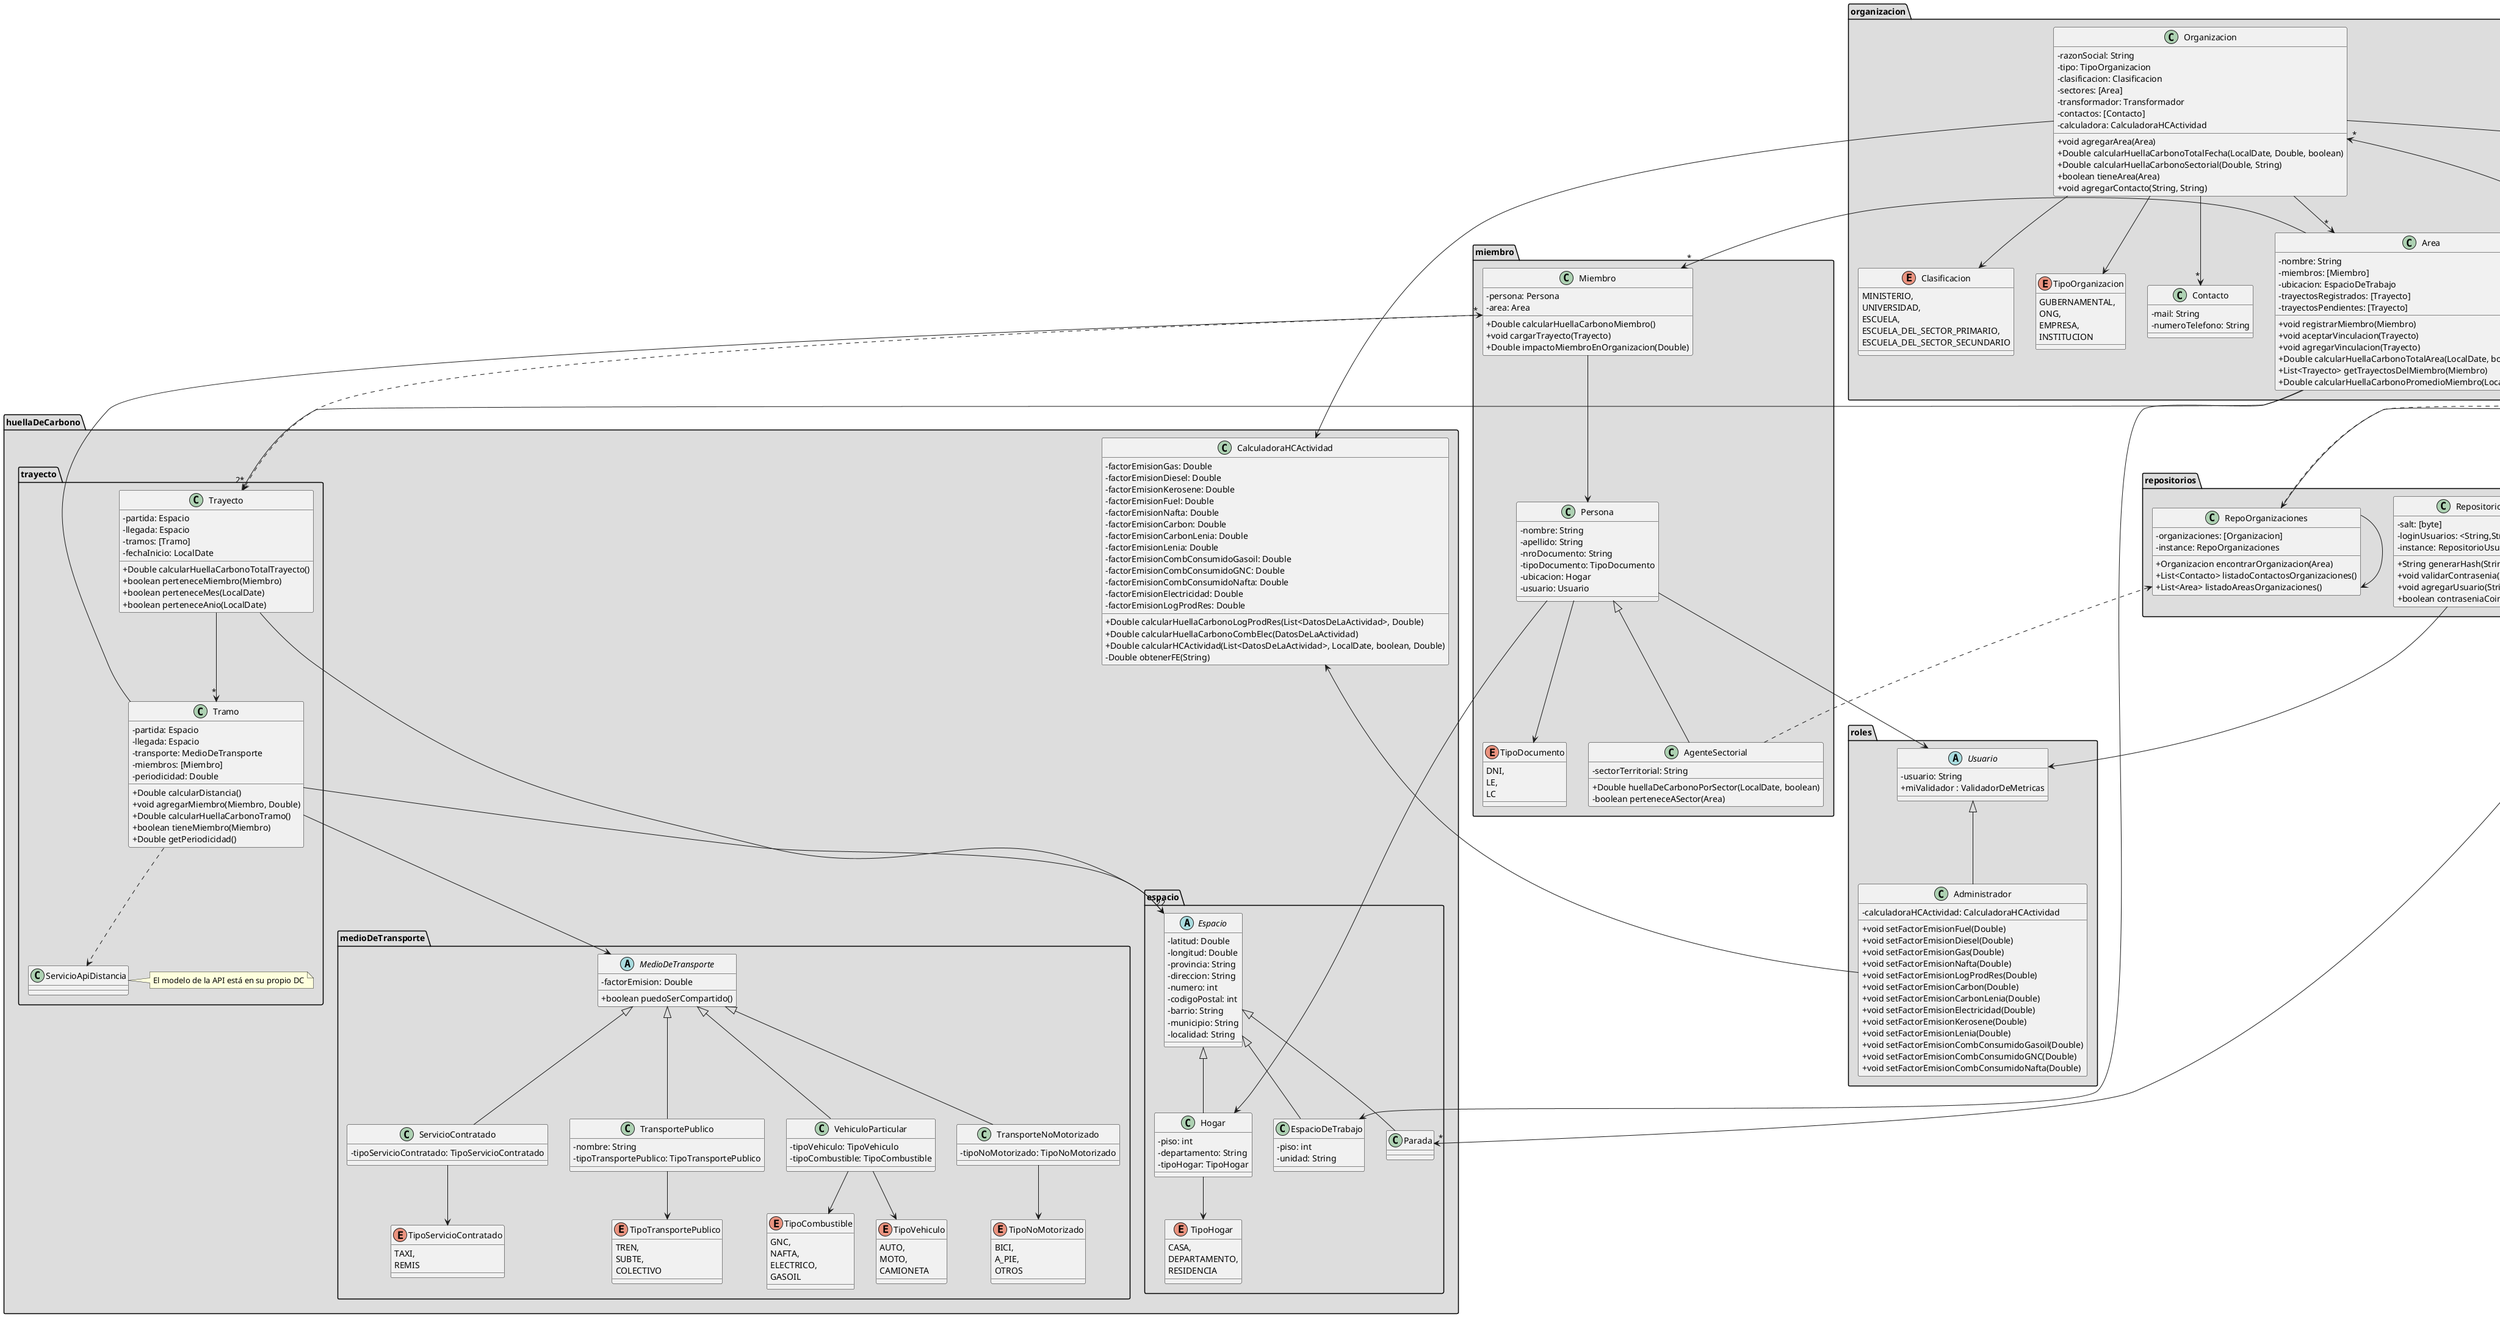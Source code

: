 @startuml
skinparam classAttributeIconSize 0

package "miembro" #DDDDDD {
    class Persona {
    -nombre: String
    -apellido: String
    -nroDocumento: String
    -tipoDocumento: TipoDocumento
    -ubicacion: Hogar
    -usuario: Usuario
    }

    class Miembro {
    -persona: Persona
    -area: Area

    +Double calcularHuellaCarbonoMiembro()
    +void cargarTrayecto(Trayecto)
    +Double impactoMiembroEnOrganizacion(Double)
    }

    class AgenteSectorial extends Persona {
    -sectorTerritorial: String

    +Double huellaDeCarbonoPorSector(LocalDate, boolean)
    -boolean perteneceASector(Area)
    }

    enum TipoDocumento {
    DNI,
    LE,
    LC
    }
}

package "organizacion" #DDDDDD {

    class Contacto {
    -mail: String
    -numeroTelefono: String
    }

    class Organizacion {
    -razonSocial: String
    -tipo: TipoOrganizacion
    -clasificacion: Clasificacion
    -sectores: [Area]
    -transformador: Transformador
    -contactos: [Contacto]
    -calculadora: CalculadoraHCActividad

    +void agregarArea(Area)
    +Double calcularHuellaCarbonoTotalFecha(LocalDate, Double, boolean)
    +Double calcularHuellaCarbonoSectorial(Double, String)
    +boolean tieneArea(Area)
    +void agregarContacto(String, String)
    }

    class Area {
    -nombre: String
    -miembros: [Miembro]
    -ubicacion: EspacioDeTrabajo
    -trayectosRegistrados: [Trayecto]
    -trayectosPendientes: [Trayecto]

    +void registrarMiembro(Miembro)
    +void aceptarVinculacion(Trayecto)
    +void agregarVinculacion(Trayecto)
    +Double calcularHuellaCarbonoTotalArea(LocalDate, boolean)
    +List<Trayecto> getTrayectosDelMiembro(Miembro)
    +Double calcularHuellaCarbonoPromedioMiembro(LocalDate, boolean)
    }

    enum Clasificacion {
    MINISTERIO,
    UNIVERSIDAD,
    ESCUELA,
    ESCUELA_DEL_SECTOR_PRIMARIO,
    ESCUELA_DEL_SECTOR_SECUNDARIO
    }

    enum TipoOrganizacion {
    GUBERNAMENTAL,
    ONG,
    EMPRESA,
    INSTITUCION
    }
}

package "notificadores" #DDDDDD {

    class Notificador {
    -mailGeneral: String
    -numeroGeneral: String
    -password: String
    -emailSender: EmailSender
    -whatsappSender: WhatsappSender

    +void execute(JobExecutionContext)
    +void enviarNotificacionesPorTodosLosMedios(String, String)
    }

    class EmailSender {
    -prop: Properties
    -session: Session
    -username: String
    -password: String

    +void send(String, String, String, String)
    }

    class WhatsappSender {

    +void send(String, String, String, String)
    }
}

package "repositorios" #DDDDDD {

    class RepoOrganizaciones {
    -organizaciones: [Organizacion]
    -instance: RepoOrganizaciones

    +Organizacion encontrarOrganizacion(Area)
    +List<Contacto> listadoContactosOrganizaciones()
    +List<Area> listadoAreasOrganizaciones()

    }

    class RepoTransportePublico {
    -lineas: <String, [Parada]>
    -instance: RepoTransportePublico

    }

    class RepositorioUsuarios {
    -salt: [byte]
    -loginUsuarios: <String,String>
    -instance: RepositorioUsuarios

    +String generarHash(String, byte[])
    +void validarContrasenia(String)
    +void agregarUsuario(String,String)
    +boolean contraseniaCoincide(String, String)
    }
}

package "huellaDeCarbono" #DDDDDD {

    class CalculadoraHCActividad {
    -factorEmisionGas: Double
    -factorEmisionDiesel: Double
    -factorEmisionKerosene: Double
    -factorEmisionFuel: Double
    -factorEmisionNafta: Double
    -factorEmisionCarbon: Double
    -factorEmisionCarbonLenia: Double
    -factorEmisionLenia: Double
    -factorEmisionCombConsumidoGasoil: Double
    -factorEmisionCombConsumidoGNC: Double
    -factorEmisionCombConsumidoNafta: Double
    -factorEmisionElectricidad: Double
    -factorEmisionLogProdRes: Double

    +Double calcularHuellaCarbonoLogProdRes(List<DatosDeLaActividad>, Double)
    +Double calcularHuellaCarbonoCombElec(DatosDeLaActividad)
    +Double calcularHCActividad(List<DatosDeLaActividad>, LocalDate, boolean, Double)
    -Double obtenerFE(String)
    }

    package "espacio" {
        abstract class Espacio {
        -latitud: Double
        -longitud: Double
        -provincia: String
        -direccion: String
        -numero: int
        -codigoPostal: int
        -barrio: String
        -municipio: String
        -localidad: String
        }

        class Hogar extends Espacio {
        -piso: int
        -departamento: String
        -tipoHogar: TipoHogar
        }

        class Parada extends Espacio {

        }

        class EspacioDeTrabajo extends Espacio {
        -piso: int
        -unidad: String
        }

        enum TipoHogar {
        CASA,
        DEPARTAMENTO,
        RESIDENCIA
        }
    }

    package "medioDeTransporte" {

        abstract class MedioDeTransporte {
        -factorEmision: Double

        +boolean puedoSerCompartido()
        }

        class VehiculoParticular extends MedioDeTransporte {
        -tipoVehiculo: TipoVehiculo
        -tipoCombustible: TipoCombustible
        }

        enum TipoCombustible {
        GNC,
        NAFTA,
        ELECTRICO,
        GASOIL
        }

        enum TipoVehiculo {
        AUTO,
        MOTO,
        CAMIONETA
        }

        class TransporteNoMotorizado extends MedioDeTransporte {
        -tipoNoMotorizado: TipoNoMotorizado
        }

        enum TipoNoMotorizado {
        BICI,
        A_PIE,
        OTROS
        }

        class ServicioContratado extends MedioDeTransporte {
        -tipoServicioContratado: TipoServicioContratado
        }

        enum TipoServicioContratado {
        TAXI,
        REMIS
        }

        class TransportePublico extends MedioDeTransporte {
        -nombre: String
        -tipoTransportePublico: TipoTransportePublico
        }

        enum TipoTransportePublico {
        TREN,
        SUBTE,
        COLECTIVO
        }
    }

    package "trayecto" {

        class Trayecto {
        -partida: Espacio
        -llegada: Espacio
        -tramos: [Tramo]
        -fechaInicio: LocalDate

        +Double calcularHuellaCarbonoTotalTrayecto()
        +boolean perteneceMiembro(Miembro)
        +boolean perteneceMes(LocalDate)
        +boolean perteneceAnio(LocalDate)
        }

        class Tramo {
        -partida: Espacio
        -llegada: Espacio
        -transporte: MedioDeTransporte
        -miembros: [Miembro]
        -periodicidad: Double

        +Double calcularDistancia()
        +void agregarMiembro(Miembro, Double)
        +Double calcularHuellaCarbonoTramo()
        +boolean tieneMiembro(Miembro)
        +Double getPeriodicidad()
        }

        class ServicioApiDistancia {

        }
        note right: El modelo de la API está en su propio DC

    }
}

package "excel_ETL" #DDDDDD {

    class DatosDeLaActividad {
    -actividad:String
    -tipoDeConsumo:String
    -consumo:Consumo
    -periodoDeImputacion:String

    }

    class Consumo {
    -valor: Double
    -periodicidad:String
    }

    class Transformador {
    -datosActividad: [DatosDeLaActividad]

    +void cargarDatos(String)
    }
}

package "roles" #DDDDDD {

    abstract Usuario {
    -usuario: String
    +miValidador : ValidadorDeMetricas
    }


    class Administrador extends Usuario {
    -calculadoraHCActividad: CalculadoraHCActividad

      +void setFactorEmisionFuel(Double)
      +void setFactorEmisionDiesel(Double)
      +void setFactorEmisionGas(Double)
      +void setFactorEmisionNafta(Double)
      +void setFactorEmisionLogProdRes(Double)
      +void setFactorEmisionCarbon(Double)
      +void setFactorEmisionCarbonLenia(Double)
      +void setFactorEmisionElectricidad(Double)
      +void setFactorEmisionKerosene(Double)
      +void setFactorEmisionLenia(Double)
      +void setFactorEmisionCombConsumidoGasoil(Double)
      +void setFactorEmisionCombConsumidoGNC(Double)
      +void setFactorEmisionCombConsumidoNafta(Double)
    }
}

Miembro ..> Trayecto

Area --> EspacioDeTrabajo
Area --> "*" Miembro
Area --> "2*" Trayecto

Organizacion --> "*" Area
Organizacion --> TipoOrganizacion
Organizacion --> Clasificacion
Organizacion --> Transformador
Organizacion --> "*" Contacto
Organizacion --> CalculadoraHCActividad

Trayecto --> "2" Espacio
Trayecto --> "*" Tramo

DatosDeLaActividad --> Consumo

Transformador --> "*" DatosDeLaActividad

Tramo --> "2" Espacio
Tramo --> MedioDeTransporte
Tramo --> "*" Miembro
Tramo ..> ServicioApiDistancia

Hogar --> TipoHogar

VehiculoParticular --> TipoVehiculo
VehiculoParticular --> TipoCombustible

ServicioContratado --> TipoServicioContratado

TransportePublico --> TipoTransportePublico

TransporteNoMotorizado --> TipoNoMotorizado

RepositorioUsuarios --> Usuario
RepositorioUsuarios --> RepositorioUsuarios

RepoTransportePublico --> "*" Parada
RepoTransportePublico --> RepoTransportePublico

RepoOrganizaciones --> RepoOrganizaciones
RepoOrganizaciones --> "*" Organizacion

Miembro --> Persona

Persona --> Hogar
Persona --> Usuario
Persona --> TipoDocumento

Administrador --> CalculadoraHCActividad

Notificador --> WhatsappSender
Notificador --> EmailSender
Notificador ..> RepoOrganizaciones

AgenteSectorial ..> RepoOrganizaciones

@enduml
